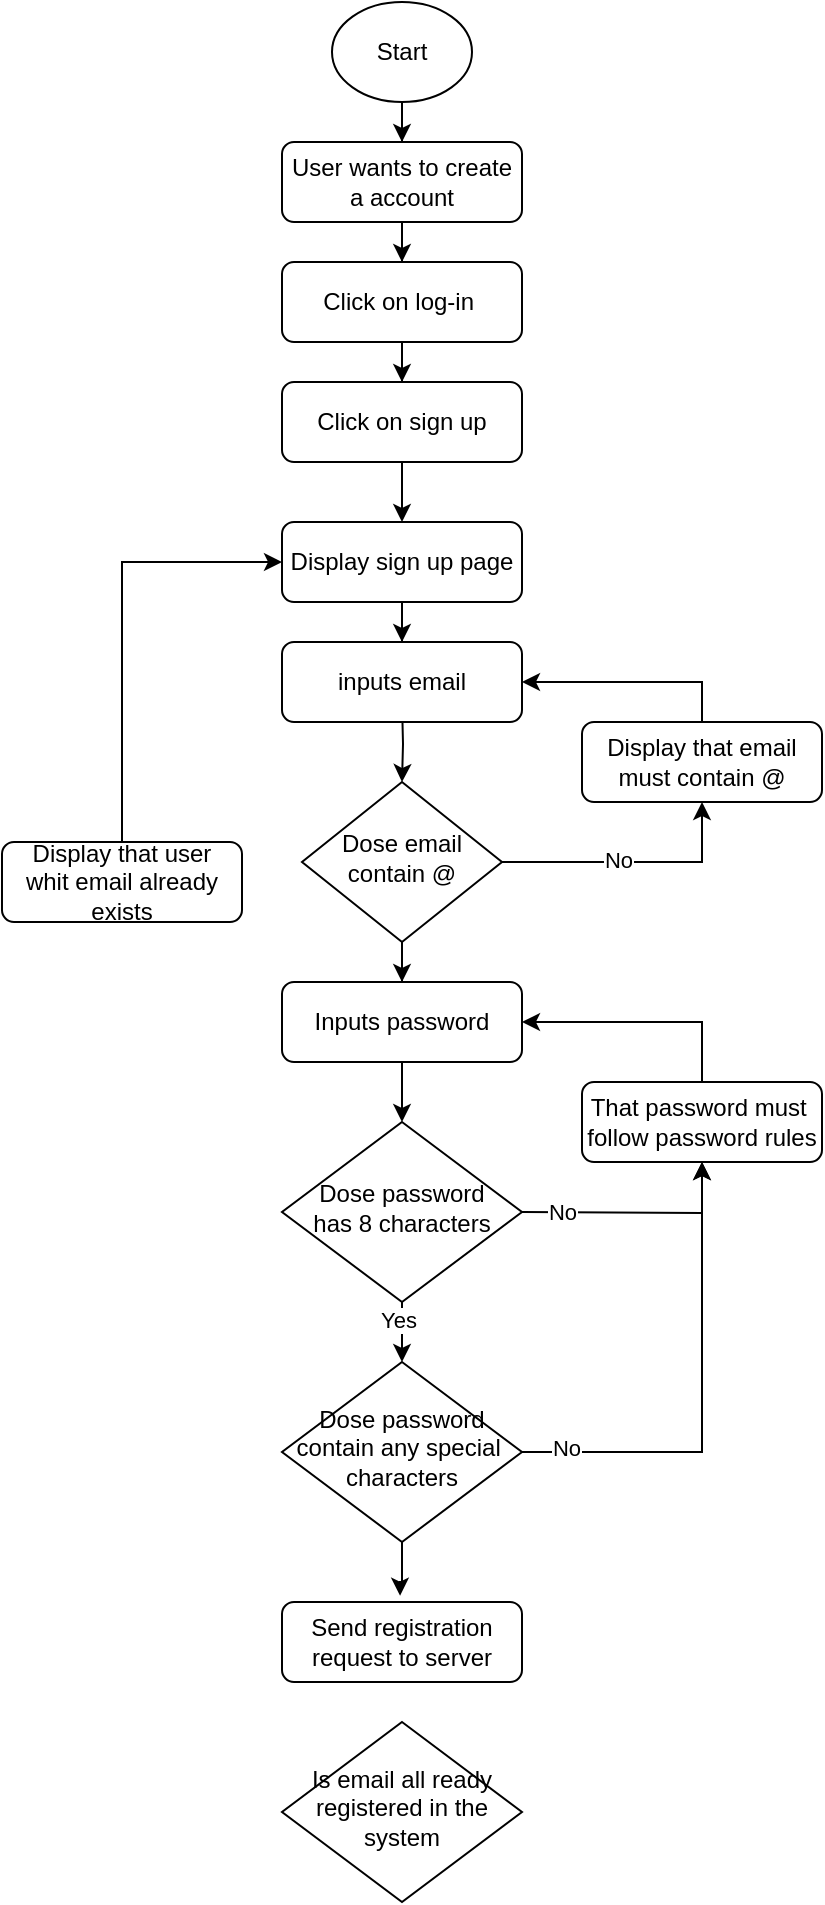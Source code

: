 <mxfile version="24.9.1">
  <diagram id="C5RBs43oDa-KdzZeNtuy" name="Page-1">
    <mxGraphModel dx="1188" dy="658" grid="1" gridSize="10" guides="1" tooltips="1" connect="1" arrows="1" fold="1" page="1" pageScale="1" pageWidth="827" pageHeight="1169" math="0" shadow="0">
      <root>
        <mxCell id="WIyWlLk6GJQsqaUBKTNV-0" />
        <mxCell id="WIyWlLk6GJQsqaUBKTNV-1" parent="WIyWlLk6GJQsqaUBKTNV-0" />
        <mxCell id="ZDyAPTYtE-S2_9czOV5O-16" style="edgeStyle=orthogonalEdgeStyle;rounded=0;orthogonalLoop=1;jettySize=auto;html=1;entryX=0.5;entryY=0;entryDx=0;entryDy=0;" edge="1" parent="WIyWlLk6GJQsqaUBKTNV-1" source="WIyWlLk6GJQsqaUBKTNV-3" target="ZDyAPTYtE-S2_9czOV5O-2">
          <mxGeometry relative="1" as="geometry" />
        </mxCell>
        <mxCell id="WIyWlLk6GJQsqaUBKTNV-3" value="User wants to create a account" style="rounded=1;whiteSpace=wrap;html=1;fontSize=12;glass=0;strokeWidth=1;shadow=0;" parent="WIyWlLk6GJQsqaUBKTNV-1" vertex="1">
          <mxGeometry x="160" y="70" width="120" height="40" as="geometry" />
        </mxCell>
        <mxCell id="ZDyAPTYtE-S2_9czOV5O-10" style="edgeStyle=orthogonalEdgeStyle;rounded=0;orthogonalLoop=1;jettySize=auto;html=1;entryX=0.5;entryY=1;entryDx=0;entryDy=0;" edge="1" parent="WIyWlLk6GJQsqaUBKTNV-1" source="WIyWlLk6GJQsqaUBKTNV-10" target="ZDyAPTYtE-S2_9czOV5O-9">
          <mxGeometry relative="1" as="geometry" />
        </mxCell>
        <mxCell id="ZDyAPTYtE-S2_9czOV5O-11" value="No" style="edgeLabel;html=1;align=center;verticalAlign=middle;resizable=0;points=[];" vertex="1" connectable="0" parent="ZDyAPTYtE-S2_9czOV5O-10">
          <mxGeometry x="-0.113" y="1" relative="1" as="geometry">
            <mxPoint as="offset" />
          </mxGeometry>
        </mxCell>
        <mxCell id="ZDyAPTYtE-S2_9czOV5O-13" style="edgeStyle=orthogonalEdgeStyle;rounded=0;orthogonalLoop=1;jettySize=auto;html=1;entryX=0.5;entryY=0;entryDx=0;entryDy=0;" edge="1" parent="WIyWlLk6GJQsqaUBKTNV-1" source="WIyWlLk6GJQsqaUBKTNV-10" target="WIyWlLk6GJQsqaUBKTNV-11">
          <mxGeometry relative="1" as="geometry" />
        </mxCell>
        <mxCell id="WIyWlLk6GJQsqaUBKTNV-10" value="Dose email&lt;div&gt;contain @&lt;/div&gt;" style="rhombus;whiteSpace=wrap;html=1;shadow=0;fontFamily=Helvetica;fontSize=12;align=center;strokeWidth=1;spacing=6;spacingTop=-4;" parent="WIyWlLk6GJQsqaUBKTNV-1" vertex="1">
          <mxGeometry x="170" y="390" width="100" height="80" as="geometry" />
        </mxCell>
        <mxCell id="ZDyAPTYtE-S2_9czOV5O-19" style="edgeStyle=orthogonalEdgeStyle;rounded=0;orthogonalLoop=1;jettySize=auto;html=1;entryX=0.5;entryY=0;entryDx=0;entryDy=0;" edge="1" parent="WIyWlLk6GJQsqaUBKTNV-1" source="WIyWlLk6GJQsqaUBKTNV-11" target="ZDyAPTYtE-S2_9czOV5O-18">
          <mxGeometry relative="1" as="geometry" />
        </mxCell>
        <mxCell id="WIyWlLk6GJQsqaUBKTNV-11" value="Inputs password" style="rounded=1;whiteSpace=wrap;html=1;fontSize=12;glass=0;strokeWidth=1;shadow=0;" parent="WIyWlLk6GJQsqaUBKTNV-1" vertex="1">
          <mxGeometry x="160" y="490" width="120" height="40" as="geometry" />
        </mxCell>
        <mxCell id="ZDyAPTYtE-S2_9czOV5O-1" style="edgeStyle=orthogonalEdgeStyle;rounded=0;orthogonalLoop=1;jettySize=auto;html=1;entryX=0.5;entryY=0;entryDx=0;entryDy=0;" edge="1" parent="WIyWlLk6GJQsqaUBKTNV-1" source="ZDyAPTYtE-S2_9czOV5O-0" target="WIyWlLk6GJQsqaUBKTNV-3">
          <mxGeometry relative="1" as="geometry" />
        </mxCell>
        <mxCell id="ZDyAPTYtE-S2_9czOV5O-0" value="Start" style="ellipse;whiteSpace=wrap;html=1;" vertex="1" parent="WIyWlLk6GJQsqaUBKTNV-1">
          <mxGeometry x="185" width="70" height="50" as="geometry" />
        </mxCell>
        <mxCell id="ZDyAPTYtE-S2_9czOV5O-15" style="edgeStyle=orthogonalEdgeStyle;rounded=0;orthogonalLoop=1;jettySize=auto;html=1;entryX=0.5;entryY=0;entryDx=0;entryDy=0;" edge="1" parent="WIyWlLk6GJQsqaUBKTNV-1" source="ZDyAPTYtE-S2_9czOV5O-2" target="ZDyAPTYtE-S2_9czOV5O-3">
          <mxGeometry relative="1" as="geometry" />
        </mxCell>
        <mxCell id="ZDyAPTYtE-S2_9czOV5O-2" value="Click on log-in&lt;span style=&quot;color: rgba(0, 0, 0, 0); font-family: monospace; font-size: 0px; text-align: start; text-wrap-mode: nowrap;&quot;&gt;%3CmxGraphModel%3E%3Croot%3E%3CmxCell%20id%3D%220%22%2F%3E%3CmxCell%20id%3D%221%22%20parent%3D%220%22%2F%3E%3CmxCell%20id%3D%222%22%20value%3D%22User%20wants%20to%20create%20a%20account%22%20style%3D%22rounded%3D1%3BwhiteSpace%3Dwrap%3Bhtml%3D1%3BfontSize%3D12%3Bglass%3D0%3BstrokeWidth%3D1%3Bshadow%3D0%3B%22%20vertex%3D%221%22%20parent%3D%221%22%3E%3CmxGeometry%20x%3D%22160%22%20y%3D%2280%22%20width%3D%22120%22%20height%3D%2240%22%20as%3D%22geometry%22%2F%3E%3C%2FmxCell%3E%3C%2Froot%3E%3C%2FmxGraphModel%3E&lt;/span&gt;&amp;nbsp;" style="rounded=1;whiteSpace=wrap;html=1;fontSize=12;glass=0;strokeWidth=1;shadow=0;" vertex="1" parent="WIyWlLk6GJQsqaUBKTNV-1">
          <mxGeometry x="160" y="130" width="120" height="40" as="geometry" />
        </mxCell>
        <mxCell id="ZDyAPTYtE-S2_9czOV5O-42" style="edgeStyle=orthogonalEdgeStyle;rounded=0;orthogonalLoop=1;jettySize=auto;html=1;entryX=0.5;entryY=0;entryDx=0;entryDy=0;" edge="1" parent="WIyWlLk6GJQsqaUBKTNV-1" source="ZDyAPTYtE-S2_9czOV5O-3" target="ZDyAPTYtE-S2_9czOV5O-40">
          <mxGeometry relative="1" as="geometry" />
        </mxCell>
        <mxCell id="ZDyAPTYtE-S2_9czOV5O-3" value="Click on sign up&lt;span style=&quot;color: rgba(0, 0, 0, 0); font-family: monospace; font-size: 0px; text-align: start; text-wrap-mode: nowrap;&quot;&gt;%3CmxGraphModel%3E%3Croot%3E%3CmxCell%20id%3D%220%22%2F%3E%3CmxCell%20id%3D%221%22%20parent%3D%220%22%2F%3E%3CmxCell%20id%3D%222%22%20value%3D%22User%20wants%20to%20create%20a%20account%22%20style%3D%22rounded%3D1%3BwhiteSpace%3Dwrap%3Bhtml%3D1%3BfontSize%3D12%3Bglass%3D0%3BstrokeWidth%3D1%3Bshadow%3D0%3B%22%20vertex%3D%221%22%20parent%3D%221%22%3E%3CmxGeometry%20x%3D%22160%22%20y%3D%2280%22%20width%3D%22120%22%20height%3D%2240%22%20as%3D%22geometry%22%2F%3E%3C%2FmxCell%3E%3C%2Froot%3E%3C%2FmxGraphMode&lt;/span&gt;" style="rounded=1;whiteSpace=wrap;html=1;fontSize=12;glass=0;strokeWidth=1;shadow=0;" vertex="1" parent="WIyWlLk6GJQsqaUBKTNV-1">
          <mxGeometry x="160" y="190" width="120" height="40" as="geometry" />
        </mxCell>
        <mxCell id="ZDyAPTYtE-S2_9czOV5O-6" style="edgeStyle=orthogonalEdgeStyle;rounded=0;orthogonalLoop=1;jettySize=auto;html=1;entryX=0.5;entryY=0;entryDx=0;entryDy=0;" edge="1" parent="WIyWlLk6GJQsqaUBKTNV-1" target="WIyWlLk6GJQsqaUBKTNV-10">
          <mxGeometry relative="1" as="geometry">
            <mxPoint x="220" y="350" as="sourcePoint" />
          </mxGeometry>
        </mxCell>
        <mxCell id="ZDyAPTYtE-S2_9czOV5O-4" value="inputs email" style="rounded=1;whiteSpace=wrap;html=1;fontSize=12;glass=0;strokeWidth=1;shadow=0;" vertex="1" parent="WIyWlLk6GJQsqaUBKTNV-1">
          <mxGeometry x="160" y="320" width="120" height="40" as="geometry" />
        </mxCell>
        <mxCell id="ZDyAPTYtE-S2_9czOV5O-12" style="edgeStyle=orthogonalEdgeStyle;rounded=0;orthogonalLoop=1;jettySize=auto;html=1;" edge="1" parent="WIyWlLk6GJQsqaUBKTNV-1" source="ZDyAPTYtE-S2_9czOV5O-9" target="ZDyAPTYtE-S2_9czOV5O-4">
          <mxGeometry relative="1" as="geometry">
            <Array as="points">
              <mxPoint x="370" y="340" />
            </Array>
          </mxGeometry>
        </mxCell>
        <mxCell id="ZDyAPTYtE-S2_9czOV5O-9" value="Display that email must contain @" style="rounded=1;whiteSpace=wrap;html=1;fontSize=12;glass=0;strokeWidth=1;shadow=0;" vertex="1" parent="WIyWlLk6GJQsqaUBKTNV-1">
          <mxGeometry x="310" y="360" width="120" height="40" as="geometry" />
        </mxCell>
        <mxCell id="ZDyAPTYtE-S2_9czOV5O-24" style="edgeStyle=orthogonalEdgeStyle;rounded=0;orthogonalLoop=1;jettySize=auto;html=1;entryX=0.5;entryY=1;entryDx=0;entryDy=0;" edge="1" parent="WIyWlLk6GJQsqaUBKTNV-1" target="ZDyAPTYtE-S2_9czOV5O-21">
          <mxGeometry relative="1" as="geometry">
            <mxPoint x="280" y="605" as="sourcePoint" />
          </mxGeometry>
        </mxCell>
        <mxCell id="ZDyAPTYtE-S2_9czOV5O-25" value="No" style="edgeLabel;html=1;align=center;verticalAlign=middle;resizable=0;points=[];" vertex="1" connectable="0" parent="ZDyAPTYtE-S2_9czOV5O-24">
          <mxGeometry x="-0.793" y="-2" relative="1" as="geometry">
            <mxPoint x="8" y="-2" as="offset" />
          </mxGeometry>
        </mxCell>
        <mxCell id="ZDyAPTYtE-S2_9czOV5O-27" style="edgeStyle=orthogonalEdgeStyle;rounded=0;orthogonalLoop=1;jettySize=auto;html=1;entryX=0.5;entryY=0;entryDx=0;entryDy=0;" edge="1" parent="WIyWlLk6GJQsqaUBKTNV-1" source="ZDyAPTYtE-S2_9czOV5O-18" target="ZDyAPTYtE-S2_9czOV5O-20">
          <mxGeometry relative="1" as="geometry" />
        </mxCell>
        <mxCell id="ZDyAPTYtE-S2_9czOV5O-30" value="Yes" style="edgeLabel;html=1;align=center;verticalAlign=middle;resizable=0;points=[];" vertex="1" connectable="0" parent="ZDyAPTYtE-S2_9czOV5O-27">
          <mxGeometry x="-0.669" y="-2" relative="1" as="geometry">
            <mxPoint as="offset" />
          </mxGeometry>
        </mxCell>
        <mxCell id="ZDyAPTYtE-S2_9czOV5O-18" value="Dose password&lt;div&gt;has 8 characters&lt;/div&gt;" style="rhombus;whiteSpace=wrap;html=1;shadow=0;fontFamily=Helvetica;fontSize=12;align=center;strokeWidth=1;spacing=6;spacingTop=-4;" vertex="1" parent="WIyWlLk6GJQsqaUBKTNV-1">
          <mxGeometry x="160" y="560" width="120" height="90" as="geometry" />
        </mxCell>
        <mxCell id="ZDyAPTYtE-S2_9czOV5O-28" style="edgeStyle=orthogonalEdgeStyle;rounded=0;orthogonalLoop=1;jettySize=auto;html=1;entryX=0.5;entryY=1;entryDx=0;entryDy=0;" edge="1" parent="WIyWlLk6GJQsqaUBKTNV-1" source="ZDyAPTYtE-S2_9czOV5O-20" target="ZDyAPTYtE-S2_9czOV5O-21">
          <mxGeometry relative="1" as="geometry" />
        </mxCell>
        <mxCell id="ZDyAPTYtE-S2_9czOV5O-29" value="No" style="edgeLabel;html=1;align=center;verticalAlign=middle;resizable=0;points=[];" vertex="1" connectable="0" parent="ZDyAPTYtE-S2_9czOV5O-28">
          <mxGeometry x="-0.817" y="2" relative="1" as="geometry">
            <mxPoint as="offset" />
          </mxGeometry>
        </mxCell>
        <mxCell id="ZDyAPTYtE-S2_9czOV5O-20" value="Dose password&lt;div&gt;contain any special&amp;nbsp;&lt;/div&gt;&lt;div&gt;characters&lt;/div&gt;" style="rhombus;whiteSpace=wrap;html=1;shadow=0;fontFamily=Helvetica;fontSize=12;align=center;strokeWidth=1;spacing=6;spacingTop=-4;" vertex="1" parent="WIyWlLk6GJQsqaUBKTNV-1">
          <mxGeometry x="160" y="680" width="120" height="90" as="geometry" />
        </mxCell>
        <mxCell id="ZDyAPTYtE-S2_9czOV5O-23" style="edgeStyle=orthogonalEdgeStyle;rounded=0;orthogonalLoop=1;jettySize=auto;html=1;" edge="1" parent="WIyWlLk6GJQsqaUBKTNV-1">
          <mxGeometry relative="1" as="geometry">
            <mxPoint x="370" y="550" as="sourcePoint" />
            <mxPoint x="280" y="510" as="targetPoint" />
            <Array as="points">
              <mxPoint x="370" y="510" />
            </Array>
          </mxGeometry>
        </mxCell>
        <mxCell id="ZDyAPTYtE-S2_9czOV5O-21" value="That password must&amp;nbsp;&lt;div&gt;follow password rules&lt;/div&gt;" style="rounded=1;whiteSpace=wrap;html=1;fontSize=12;glass=0;strokeWidth=1;shadow=0;" vertex="1" parent="WIyWlLk6GJQsqaUBKTNV-1">
          <mxGeometry x="310" y="540" width="120" height="40" as="geometry" />
        </mxCell>
        <mxCell id="ZDyAPTYtE-S2_9czOV5O-32" value="Send registration request to server" style="rounded=1;whiteSpace=wrap;html=1;fontSize=12;glass=0;strokeWidth=1;shadow=0;" vertex="1" parent="WIyWlLk6GJQsqaUBKTNV-1">
          <mxGeometry x="160" y="800" width="120" height="40" as="geometry" />
        </mxCell>
        <mxCell id="ZDyAPTYtE-S2_9czOV5O-35" style="edgeStyle=orthogonalEdgeStyle;rounded=0;orthogonalLoop=1;jettySize=auto;html=1;entryX=0.492;entryY=-0.079;entryDx=0;entryDy=0;entryPerimeter=0;" edge="1" parent="WIyWlLk6GJQsqaUBKTNV-1" source="ZDyAPTYtE-S2_9czOV5O-20" target="ZDyAPTYtE-S2_9czOV5O-32">
          <mxGeometry relative="1" as="geometry" />
        </mxCell>
        <mxCell id="ZDyAPTYtE-S2_9czOV5O-37" value="Is email all ready&lt;div&gt;registered in the system&lt;/div&gt;" style="rhombus;whiteSpace=wrap;html=1;shadow=0;fontFamily=Helvetica;fontSize=12;align=center;strokeWidth=1;spacing=6;spacingTop=-4;" vertex="1" parent="WIyWlLk6GJQsqaUBKTNV-1">
          <mxGeometry x="160" y="860" width="120" height="90" as="geometry" />
        </mxCell>
        <mxCell id="ZDyAPTYtE-S2_9czOV5O-41" style="edgeStyle=orthogonalEdgeStyle;rounded=0;orthogonalLoop=1;jettySize=auto;html=1;entryX=0;entryY=0.5;entryDx=0;entryDy=0;" edge="1" parent="WIyWlLk6GJQsqaUBKTNV-1" source="ZDyAPTYtE-S2_9czOV5O-38" target="ZDyAPTYtE-S2_9czOV5O-40">
          <mxGeometry relative="1" as="geometry">
            <Array as="points">
              <mxPoint x="80" y="280" />
            </Array>
          </mxGeometry>
        </mxCell>
        <mxCell id="ZDyAPTYtE-S2_9czOV5O-38" value="Display that user&lt;div&gt;whit email already&lt;/div&gt;&lt;div&gt;exists&lt;/div&gt;" style="rounded=1;whiteSpace=wrap;html=1;fontSize=12;glass=0;strokeWidth=1;shadow=0;" vertex="1" parent="WIyWlLk6GJQsqaUBKTNV-1">
          <mxGeometry x="20" y="420" width="120" height="40" as="geometry" />
        </mxCell>
        <mxCell id="ZDyAPTYtE-S2_9czOV5O-43" style="edgeStyle=orthogonalEdgeStyle;rounded=0;orthogonalLoop=1;jettySize=auto;html=1;entryX=0.5;entryY=0;entryDx=0;entryDy=0;" edge="1" parent="WIyWlLk6GJQsqaUBKTNV-1" source="ZDyAPTYtE-S2_9czOV5O-40" target="ZDyAPTYtE-S2_9czOV5O-4">
          <mxGeometry relative="1" as="geometry" />
        </mxCell>
        <mxCell id="ZDyAPTYtE-S2_9czOV5O-40" value="Display sign up page" style="rounded=1;whiteSpace=wrap;html=1;fontSize=12;glass=0;strokeWidth=1;shadow=0;" vertex="1" parent="WIyWlLk6GJQsqaUBKTNV-1">
          <mxGeometry x="160" y="260" width="120" height="40" as="geometry" />
        </mxCell>
      </root>
    </mxGraphModel>
  </diagram>
</mxfile>
